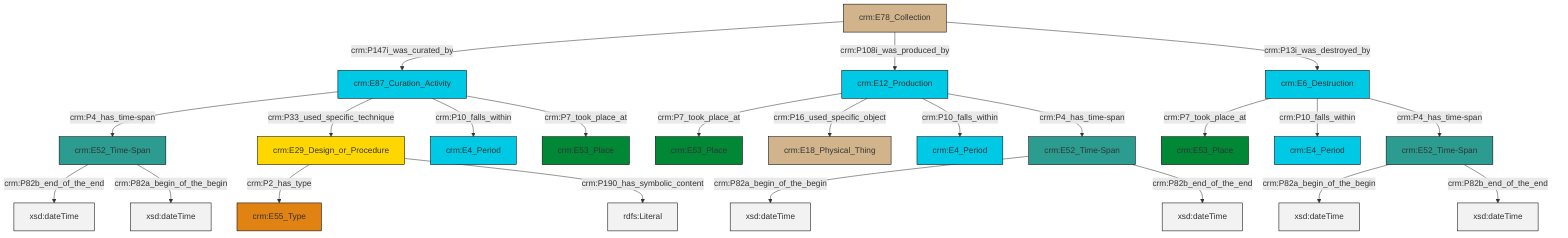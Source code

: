 graph TD
classDef Literal fill:#f2f2f2,stroke:#000000;
classDef CRM_Entity fill:#FFFFFF,stroke:#000000;
classDef Temporal_Entity fill:#00C9E6, stroke:#000000;
classDef Type fill:#E18312, stroke:#000000;
classDef Time-Span fill:#2C9C91, stroke:#000000;
classDef Appellation fill:#FFEB7F, stroke:#000000;
classDef Place fill:#008836, stroke:#000000;
classDef Persistent_Item fill:#B266B2, stroke:#000000;
classDef Conceptual_Object fill:#FFD700, stroke:#000000;
classDef Physical_Thing fill:#D2B48C, stroke:#000000;
classDef Actor fill:#f58aad, stroke:#000000;
classDef PC_Classes fill:#4ce600, stroke:#000000;
classDef Multi fill:#cccccc,stroke:#000000;

0["crm:E12_Production"]:::Temporal_Entity -->|crm:P7_took_place_at| 1["crm:E53_Place"]:::Place
4["crm:E52_Time-Span"]:::Time-Span -->|crm:P82a_begin_of_the_begin| 5[xsd:dateTime]:::Literal
6["crm:E78_Collection"]:::Physical_Thing -->|crm:P147i_was_curated_by| 7["crm:E87_Curation_Activity"]:::Temporal_Entity
7["crm:E87_Curation_Activity"]:::Temporal_Entity -->|crm:P4_has_time-span| 8["crm:E52_Time-Span"]:::Time-Span
8["crm:E52_Time-Span"]:::Time-Span -->|crm:P82b_end_of_the_end| 12[xsd:dateTime]:::Literal
14["crm:E6_Destruction"]:::Temporal_Entity -->|crm:P7_took_place_at| 15["crm:E53_Place"]:::Place
8["crm:E52_Time-Span"]:::Time-Span -->|crm:P82a_begin_of_the_begin| 16[xsd:dateTime]:::Literal
9["crm:E52_Time-Span"]:::Time-Span -->|crm:P82a_begin_of_the_begin| 17[xsd:dateTime]:::Literal
0["crm:E12_Production"]:::Temporal_Entity -->|crm:P16_used_specific_object| 18["crm:E18_Physical_Thing"]:::Physical_Thing
14["crm:E6_Destruction"]:::Temporal_Entity -->|crm:P10_falls_within| 2["crm:E4_Period"]:::Temporal_Entity
4["crm:E52_Time-Span"]:::Time-Span -->|crm:P82b_end_of_the_end| 21[xsd:dateTime]:::Literal
6["crm:E78_Collection"]:::Physical_Thing -->|crm:P108i_was_produced_by| 0["crm:E12_Production"]:::Temporal_Entity
26["crm:E29_Design_or_Procedure"]:::Conceptual_Object -->|crm:P2_has_type| 23["crm:E55_Type"]:::Type
9["crm:E52_Time-Span"]:::Time-Span -->|crm:P82b_end_of_the_end| 27[xsd:dateTime]:::Literal
26["crm:E29_Design_or_Procedure"]:::Conceptual_Object -->|crm:P190_has_symbolic_content| 28[rdfs:Literal]:::Literal
14["crm:E6_Destruction"]:::Temporal_Entity -->|crm:P4_has_time-span| 4["crm:E52_Time-Span"]:::Time-Span
0["crm:E12_Production"]:::Temporal_Entity -->|crm:P10_falls_within| 29["crm:E4_Period"]:::Temporal_Entity
7["crm:E87_Curation_Activity"]:::Temporal_Entity -->|crm:P33_used_specific_technique| 26["crm:E29_Design_or_Procedure"]:::Conceptual_Object
7["crm:E87_Curation_Activity"]:::Temporal_Entity -->|crm:P10_falls_within| 35["crm:E4_Period"]:::Temporal_Entity
6["crm:E78_Collection"]:::Physical_Thing -->|crm:P13i_was_destroyed_by| 14["crm:E6_Destruction"]:::Temporal_Entity
7["crm:E87_Curation_Activity"]:::Temporal_Entity -->|crm:P7_took_place_at| 19["crm:E53_Place"]:::Place
0["crm:E12_Production"]:::Temporal_Entity -->|crm:P4_has_time-span| 9["crm:E52_Time-Span"]:::Time-Span